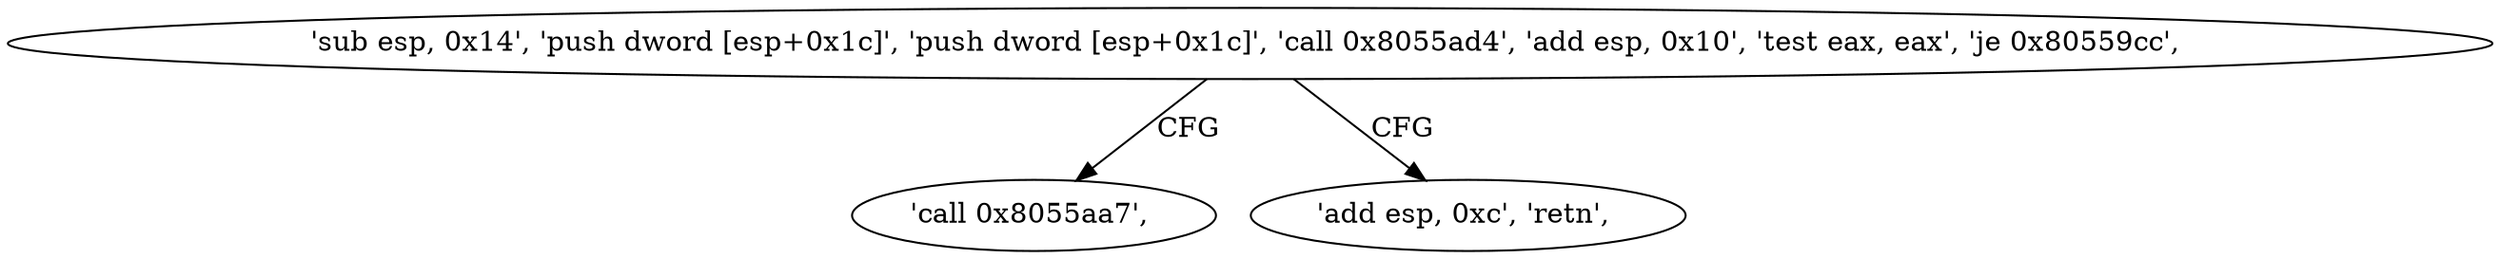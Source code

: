 digraph "func" {
"134568369" [label = "'sub esp, 0x14', 'push dword [esp+0x1c]', 'push dword [esp+0x1c]', 'call 0x8055ad4', 'add esp, 0x10', 'test eax, eax', 'je 0x80559cc', " ]
"134568396" [label = "'call 0x8055aa7', " ]
"134568392" [label = "'add esp, 0xc', 'retn', " ]
"134568369" -> "134568396" [ label = "CFG" ]
"134568369" -> "134568392" [ label = "CFG" ]
}
